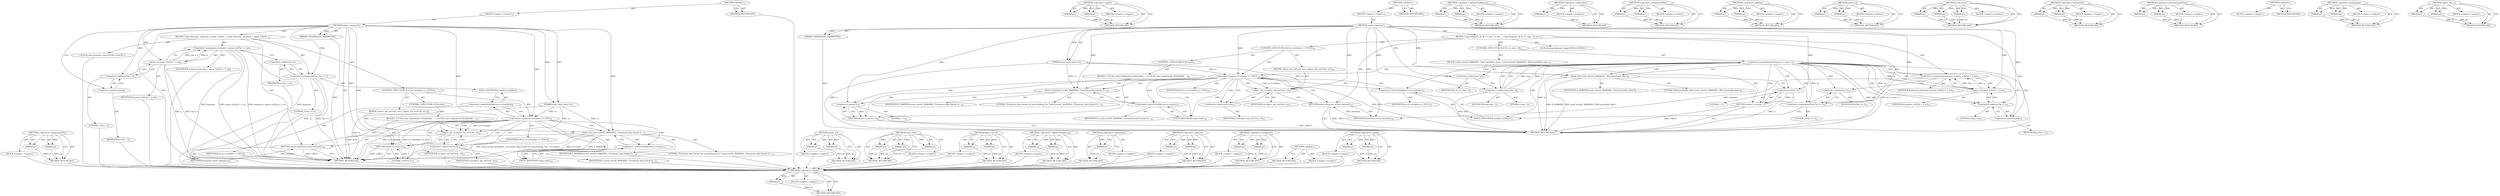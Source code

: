 digraph "object_init_ex" {
vulnerable_92 [label=<(METHOD,&lt;operator&gt;.assignmentPlus)>];
vulnerable_93 [label=<(PARAM,p1)>];
vulnerable_94 [label=<(PARAM,p2)>];
vulnerable_95 [label=<(BLOCK,&lt;empty&gt;,&lt;empty&gt;)>];
vulnerable_96 [label=<(METHOD_RETURN,ANY)>];
vulnerable_6 [label=<(METHOD,&lt;global&gt;)<SUB>1</SUB>>];
vulnerable_7 [label=<(BLOCK,&lt;empty&gt;,&lt;empty&gt;)<SUB>1</SUB>>];
vulnerable_8 [label=<(METHOD,object_common1)<SUB>1</SUB>>];
vulnerable_9 [label=<(PARAM,UNSERIALIZE_PARAMETER)<SUB>1</SUB>>];
vulnerable_10 [label=<(PARAM,zend_class_entry *ce)<SUB>1</SUB>>];
vulnerable_11 [label=<(BLOCK,{
 	long elements;
 
 	elements = parse_iv2((*p...,{
 	long elements;
 
 	elements = parse_iv2((*p...)<SUB>2</SUB>>];
vulnerable_12 [label="<(LOCAL,long elements: long)<SUB>3</SUB>>"];
vulnerable_13 [label=<(&lt;operator&gt;.assignment,elements = parse_iv2((*p) + 2, p))<SUB>5</SUB>>];
vulnerable_14 [label=<(IDENTIFIER,elements,elements = parse_iv2((*p) + 2, p))<SUB>5</SUB>>];
vulnerable_15 [label=<(parse_iv2,parse_iv2((*p) + 2, p))<SUB>5</SUB>>];
vulnerable_16 [label=<(&lt;operator&gt;.addition,(*p) + 2)<SUB>5</SUB>>];
vulnerable_17 [label=<(&lt;operator&gt;.indirection,*p)<SUB>5</SUB>>];
vulnerable_18 [label=<(IDENTIFIER,p,(*p) + 2)<SUB>5</SUB>>];
vulnerable_19 [label=<(LITERAL,2,(*p) + 2)<SUB>5</SUB>>];
vulnerable_20 [label=<(IDENTIFIER,p,parse_iv2((*p) + 2, p))<SUB>5</SUB>>];
vulnerable_21 [label=<(&lt;operator&gt;.assignmentPlus,(*p) += 2)<SUB>7</SUB>>];
vulnerable_22 [label=<(&lt;operator&gt;.indirection,*p)<SUB>7</SUB>>];
vulnerable_23 [label=<(IDENTIFIER,p,(*p) += 2)<SUB>7</SUB>>];
vulnerable_24 [label=<(LITERAL,2,(*p) += 2)<SUB>7</SUB>>];
vulnerable_25 [label=<(CONTROL_STRUCTURE,IF,if (ce-&gt;serialize == NULL))<SUB>9</SUB>>];
vulnerable_26 [label=<(&lt;operator&gt;.equals,ce-&gt;serialize == NULL)<SUB>9</SUB>>];
vulnerable_27 [label=<(&lt;operator&gt;.indirectFieldAccess,ce-&gt;serialize)<SUB>9</SUB>>];
vulnerable_28 [label=<(IDENTIFIER,ce,ce-&gt;serialize == NULL)<SUB>9</SUB>>];
vulnerable_29 [label=<(FIELD_IDENTIFIER,serialize,serialize)<SUB>9</SUB>>];
vulnerable_30 [label=<(IDENTIFIER,NULL,ce-&gt;serialize == NULL)<SUB>9</SUB>>];
vulnerable_31 [label=<(BLOCK,{
		object_init_ex(*rval, ce);
	},{
		object_init_ex(*rval, ce);
	})<SUB>9</SUB>>];
vulnerable_32 [label=<(object_init_ex,object_init_ex(*rval, ce))<SUB>10</SUB>>];
vulnerable_33 [label=<(&lt;operator&gt;.indirection,*rval)<SUB>10</SUB>>];
vulnerable_34 [label=<(IDENTIFIER,rval,object_init_ex(*rval, ce))<SUB>10</SUB>>];
vulnerable_35 [label=<(IDENTIFIER,ce,object_init_ex(*rval, ce))<SUB>10</SUB>>];
vulnerable_36 [label=<(CONTROL_STRUCTURE,ELSE,else)<SUB>11</SUB>>];
vulnerable_37 [label=<(BLOCK,{
 		/* If this class implements Serializable, ...,{
 		/* If this class implements Serializable, ...)<SUB>11</SUB>>];
vulnerable_38 [label=<(zend_error,zend_error(E_WARNING, &quot;Erroneous data format fo...)<SUB>14</SUB>>];
vulnerable_39 [label=<(IDENTIFIER,E_WARNING,zend_error(E_WARNING, &quot;Erroneous data format fo...)<SUB>14</SUB>>];
vulnerable_40 [label=<(LITERAL,&quot;Erroneous data format for unserializing '%s'&quot;,zend_error(E_WARNING, &quot;Erroneous data format fo...)<SUB>14</SUB>>];
vulnerable_41 [label=<(&lt;operator&gt;.indirectFieldAccess,ce-&gt;name)<SUB>14</SUB>>];
vulnerable_42 [label=<(IDENTIFIER,ce,zend_error(E_WARNING, &quot;Erroneous data format fo...)<SUB>14</SUB>>];
vulnerable_43 [label=<(FIELD_IDENTIFIER,name,name)<SUB>14</SUB>>];
vulnerable_44 [label=<(RETURN,return 0;,return 0;)<SUB>15</SUB>>];
vulnerable_45 [label=<(LITERAL,0,return 0;)<SUB>15</SUB>>];
vulnerable_46 [label=<(RETURN,return elements;,return elements;)<SUB>18</SUB>>];
vulnerable_47 [label=<(IDENTIFIER,elements,return elements;)<SUB>18</SUB>>];
vulnerable_48 [label=<(METHOD_RETURN,long)<SUB>1</SUB>>];
vulnerable_50 [label=<(METHOD_RETURN,ANY)<SUB>1</SUB>>];
vulnerable_78 [label=<(METHOD,parse_iv2)>];
vulnerable_79 [label=<(PARAM,p1)>];
vulnerable_80 [label=<(PARAM,p2)>];
vulnerable_81 [label=<(BLOCK,&lt;empty&gt;,&lt;empty&gt;)>];
vulnerable_82 [label=<(METHOD_RETURN,ANY)>];
vulnerable_112 [label=<(METHOD,zend_error)>];
vulnerable_113 [label=<(PARAM,p1)>];
vulnerable_114 [label=<(PARAM,p2)>];
vulnerable_115 [label=<(PARAM,p3)>];
vulnerable_116 [label=<(BLOCK,&lt;empty&gt;,&lt;empty&gt;)>];
vulnerable_117 [label=<(METHOD_RETURN,ANY)>];
vulnerable_107 [label=<(METHOD,object_init_ex)>];
vulnerable_108 [label=<(PARAM,p1)>];
vulnerable_109 [label=<(PARAM,p2)>];
vulnerable_110 [label=<(BLOCK,&lt;empty&gt;,&lt;empty&gt;)>];
vulnerable_111 [label=<(METHOD_RETURN,ANY)>];
vulnerable_102 [label=<(METHOD,&lt;operator&gt;.indirectFieldAccess)>];
vulnerable_103 [label=<(PARAM,p1)>];
vulnerable_104 [label=<(PARAM,p2)>];
vulnerable_105 [label=<(BLOCK,&lt;empty&gt;,&lt;empty&gt;)>];
vulnerable_106 [label=<(METHOD_RETURN,ANY)>];
vulnerable_88 [label=<(METHOD,&lt;operator&gt;.indirection)>];
vulnerable_89 [label=<(PARAM,p1)>];
vulnerable_90 [label=<(BLOCK,&lt;empty&gt;,&lt;empty&gt;)>];
vulnerable_91 [label=<(METHOD_RETURN,ANY)>];
vulnerable_83 [label=<(METHOD,&lt;operator&gt;.addition)>];
vulnerable_84 [label=<(PARAM,p1)>];
vulnerable_85 [label=<(PARAM,p2)>];
vulnerable_86 [label=<(BLOCK,&lt;empty&gt;,&lt;empty&gt;)>];
vulnerable_87 [label=<(METHOD_RETURN,ANY)>];
vulnerable_73 [label=<(METHOD,&lt;operator&gt;.assignment)>];
vulnerable_74 [label=<(PARAM,p1)>];
vulnerable_75 [label=<(PARAM,p2)>];
vulnerable_76 [label=<(BLOCK,&lt;empty&gt;,&lt;empty&gt;)>];
vulnerable_77 [label=<(METHOD_RETURN,ANY)>];
vulnerable_67 [label=<(METHOD,&lt;global&gt;)<SUB>1</SUB>>];
vulnerable_68 [label=<(BLOCK,&lt;empty&gt;,&lt;empty&gt;)>];
vulnerable_69 [label=<(METHOD_RETURN,ANY)>];
vulnerable_97 [label=<(METHOD,&lt;operator&gt;.equals)>];
vulnerable_98 [label=<(PARAM,p1)>];
vulnerable_99 [label=<(PARAM,p2)>];
vulnerable_100 [label=<(BLOCK,&lt;empty&gt;,&lt;empty&gt;)>];
vulnerable_101 [label=<(METHOD_RETURN,ANY)>];
fixed_110 [label=<(METHOD,&lt;operator&gt;.minus)>];
fixed_111 [label=<(PARAM,p1)>];
fixed_112 [label=<(BLOCK,&lt;empty&gt;,&lt;empty&gt;)>];
fixed_113 [label=<(METHOD_RETURN,ANY)>];
fixed_134 [label=<(METHOD,&lt;operator&gt;.equals)>];
fixed_135 [label=<(PARAM,p1)>];
fixed_136 [label=<(PARAM,p2)>];
fixed_137 [label=<(BLOCK,&lt;empty&gt;,&lt;empty&gt;)>];
fixed_138 [label=<(METHOD_RETURN,ANY)>];
fixed_6 [label=<(METHOD,&lt;global&gt;)<SUB>1</SUB>>];
fixed_7 [label=<(BLOCK,&lt;empty&gt;,&lt;empty&gt;)<SUB>1</SUB>>];
fixed_8 [label=<(METHOD,object_common1)<SUB>1</SUB>>];
fixed_9 [label=<(PARAM,UNSERIALIZE_PARAMETER)<SUB>1</SUB>>];
fixed_10 [label=<(PARAM,zend_class_entry *ce)<SUB>1</SUB>>];
fixed_11 [label=<(BLOCK,{
 	long elements;
 
	if( *p &gt;= max - 2) {
		ze...,{
 	long elements;
 
	if( *p &gt;= max - 2) {
		ze...)<SUB>2</SUB>>];
fixed_12 [label="<(LOCAL,long elements: long)<SUB>3</SUB>>"];
fixed_13 [label=<(CONTROL_STRUCTURE,IF,if (*p &gt;= max - 2))<SUB>5</SUB>>];
fixed_14 [label=<(&lt;operator&gt;.greaterEqualsThan,*p &gt;= max - 2)<SUB>5</SUB>>];
fixed_15 [label=<(&lt;operator&gt;.indirection,*p)<SUB>5</SUB>>];
fixed_16 [label=<(IDENTIFIER,p,*p &gt;= max - 2)<SUB>5</SUB>>];
fixed_17 [label=<(&lt;operator&gt;.subtraction,max - 2)<SUB>5</SUB>>];
fixed_18 [label=<(IDENTIFIER,max,max - 2)<SUB>5</SUB>>];
fixed_19 [label=<(LITERAL,2,max - 2)<SUB>5</SUB>>];
fixed_20 [label=<(BLOCK,{
		zend_error(E_WARNING, &quot;Bad unserialize data...,{
		zend_error(E_WARNING, &quot;Bad unserialize data...)<SUB>5</SUB>>];
fixed_21 [label=<(zend_error,zend_error(E_WARNING, &quot;Bad unserialize data&quot;))<SUB>6</SUB>>];
fixed_22 [label=<(IDENTIFIER,E_WARNING,zend_error(E_WARNING, &quot;Bad unserialize data&quot;))<SUB>6</SUB>>];
fixed_23 [label=<(LITERAL,&quot;Bad unserialize data&quot;,zend_error(E_WARNING, &quot;Bad unserialize data&quot;))<SUB>6</SUB>>];
fixed_24 [label=<(RETURN,return -1;,return -1;)<SUB>7</SUB>>];
fixed_25 [label=<(&lt;operator&gt;.minus,-1)<SUB>7</SUB>>];
fixed_26 [label=<(LITERAL,1,-1)<SUB>7</SUB>>];
fixed_27 [label=<(&lt;operator&gt;.assignment,elements = parse_iv2((*p) + 2, p))<SUB>10</SUB>>];
fixed_28 [label=<(IDENTIFIER,elements,elements = parse_iv2((*p) + 2, p))<SUB>10</SUB>>];
fixed_29 [label=<(parse_iv2,parse_iv2((*p) + 2, p))<SUB>10</SUB>>];
fixed_30 [label=<(&lt;operator&gt;.addition,(*p) + 2)<SUB>10</SUB>>];
fixed_31 [label=<(&lt;operator&gt;.indirection,*p)<SUB>10</SUB>>];
fixed_32 [label=<(IDENTIFIER,p,(*p) + 2)<SUB>10</SUB>>];
fixed_33 [label=<(LITERAL,2,(*p) + 2)<SUB>10</SUB>>];
fixed_34 [label=<(IDENTIFIER,p,parse_iv2((*p) + 2, p))<SUB>10</SUB>>];
fixed_35 [label=<(&lt;operator&gt;.assignmentPlus,(*p) += 2)<SUB>12</SUB>>];
fixed_36 [label=<(&lt;operator&gt;.indirection,*p)<SUB>12</SUB>>];
fixed_37 [label=<(IDENTIFIER,p,(*p) += 2)<SUB>12</SUB>>];
fixed_38 [label=<(LITERAL,2,(*p) += 2)<SUB>12</SUB>>];
fixed_39 [label=<(CONTROL_STRUCTURE,IF,if (ce-&gt;serialize == NULL))<SUB>14</SUB>>];
fixed_40 [label=<(&lt;operator&gt;.equals,ce-&gt;serialize == NULL)<SUB>14</SUB>>];
fixed_41 [label=<(&lt;operator&gt;.indirectFieldAccess,ce-&gt;serialize)<SUB>14</SUB>>];
fixed_42 [label=<(IDENTIFIER,ce,ce-&gt;serialize == NULL)<SUB>14</SUB>>];
fixed_43 [label=<(FIELD_IDENTIFIER,serialize,serialize)<SUB>14</SUB>>];
fixed_44 [label=<(IDENTIFIER,NULL,ce-&gt;serialize == NULL)<SUB>14</SUB>>];
fixed_45 [label=<(BLOCK,{
		object_init_ex(*rval, ce);
	},{
		object_init_ex(*rval, ce);
	})<SUB>14</SUB>>];
fixed_46 [label=<(object_init_ex,object_init_ex(*rval, ce))<SUB>15</SUB>>];
fixed_47 [label=<(&lt;operator&gt;.indirection,*rval)<SUB>15</SUB>>];
fixed_48 [label=<(IDENTIFIER,rval,object_init_ex(*rval, ce))<SUB>15</SUB>>];
fixed_49 [label=<(IDENTIFIER,ce,object_init_ex(*rval, ce))<SUB>15</SUB>>];
fixed_50 [label=<(CONTROL_STRUCTURE,ELSE,else)<SUB>16</SUB>>];
fixed_51 [label=<(BLOCK,{
 		/* If this class implements Serializable, ...,{
 		/* If this class implements Serializable, ...)<SUB>16</SUB>>];
fixed_52 [label=<(zend_error,zend_error(E_WARNING, &quot;Erroneous data format fo...)<SUB>19</SUB>>];
fixed_53 [label=<(IDENTIFIER,E_WARNING,zend_error(E_WARNING, &quot;Erroneous data format fo...)<SUB>19</SUB>>];
fixed_54 [label=<(LITERAL,&quot;Erroneous data format for unserializing '%s'&quot;,zend_error(E_WARNING, &quot;Erroneous data format fo...)<SUB>19</SUB>>];
fixed_55 [label=<(&lt;operator&gt;.indirectFieldAccess,ce-&gt;name)<SUB>19</SUB>>];
fixed_56 [label=<(IDENTIFIER,ce,zend_error(E_WARNING, &quot;Erroneous data format fo...)<SUB>19</SUB>>];
fixed_57 [label=<(FIELD_IDENTIFIER,name,name)<SUB>19</SUB>>];
fixed_58 [label=<(RETURN,return -1;,return -1;)<SUB>20</SUB>>];
fixed_59 [label=<(&lt;operator&gt;.minus,-1)<SUB>20</SUB>>];
fixed_60 [label=<(LITERAL,1,-1)<SUB>20</SUB>>];
fixed_61 [label=<(RETURN,return elements;,return elements;)<SUB>23</SUB>>];
fixed_62 [label=<(IDENTIFIER,elements,return elements;)<SUB>23</SUB>>];
fixed_63 [label=<(METHOD_RETURN,long)<SUB>1</SUB>>];
fixed_65 [label=<(METHOD_RETURN,ANY)<SUB>1</SUB>>];
fixed_139 [label=<(METHOD,&lt;operator&gt;.indirectFieldAccess)>];
fixed_140 [label=<(PARAM,p1)>];
fixed_141 [label=<(PARAM,p2)>];
fixed_142 [label=<(BLOCK,&lt;empty&gt;,&lt;empty&gt;)>];
fixed_143 [label=<(METHOD_RETURN,ANY)>];
fixed_95 [label=<(METHOD,&lt;operator&gt;.indirection)>];
fixed_96 [label=<(PARAM,p1)>];
fixed_97 [label=<(BLOCK,&lt;empty&gt;,&lt;empty&gt;)>];
fixed_98 [label=<(METHOD_RETURN,ANY)>];
fixed_129 [label=<(METHOD,&lt;operator&gt;.assignmentPlus)>];
fixed_130 [label=<(PARAM,p1)>];
fixed_131 [label=<(PARAM,p2)>];
fixed_132 [label=<(BLOCK,&lt;empty&gt;,&lt;empty&gt;)>];
fixed_133 [label=<(METHOD_RETURN,ANY)>];
fixed_124 [label=<(METHOD,&lt;operator&gt;.addition)>];
fixed_125 [label=<(PARAM,p1)>];
fixed_126 [label=<(PARAM,p2)>];
fixed_127 [label=<(BLOCK,&lt;empty&gt;,&lt;empty&gt;)>];
fixed_128 [label=<(METHOD_RETURN,ANY)>];
fixed_119 [label=<(METHOD,parse_iv2)>];
fixed_120 [label=<(PARAM,p1)>];
fixed_121 [label=<(PARAM,p2)>];
fixed_122 [label=<(BLOCK,&lt;empty&gt;,&lt;empty&gt;)>];
fixed_123 [label=<(METHOD_RETURN,ANY)>];
fixed_104 [label=<(METHOD,zend_error)>];
fixed_105 [label=<(PARAM,p1)>];
fixed_106 [label=<(PARAM,p2)>];
fixed_107 [label=<(PARAM,p3)>];
fixed_108 [label=<(BLOCK,&lt;empty&gt;,&lt;empty&gt;)>];
fixed_109 [label=<(METHOD_RETURN,ANY)>];
fixed_99 [label=<(METHOD,&lt;operator&gt;.subtraction)>];
fixed_100 [label=<(PARAM,p1)>];
fixed_101 [label=<(PARAM,p2)>];
fixed_102 [label=<(BLOCK,&lt;empty&gt;,&lt;empty&gt;)>];
fixed_103 [label=<(METHOD_RETURN,ANY)>];
fixed_90 [label=<(METHOD,&lt;operator&gt;.greaterEqualsThan)>];
fixed_91 [label=<(PARAM,p1)>];
fixed_92 [label=<(PARAM,p2)>];
fixed_93 [label=<(BLOCK,&lt;empty&gt;,&lt;empty&gt;)>];
fixed_94 [label=<(METHOD_RETURN,ANY)>];
fixed_84 [label=<(METHOD,&lt;global&gt;)<SUB>1</SUB>>];
fixed_85 [label=<(BLOCK,&lt;empty&gt;,&lt;empty&gt;)>];
fixed_86 [label=<(METHOD_RETURN,ANY)>];
fixed_114 [label=<(METHOD,&lt;operator&gt;.assignment)>];
fixed_115 [label=<(PARAM,p1)>];
fixed_116 [label=<(PARAM,p2)>];
fixed_117 [label=<(BLOCK,&lt;empty&gt;,&lt;empty&gt;)>];
fixed_118 [label=<(METHOD_RETURN,ANY)>];
fixed_144 [label=<(METHOD,object_init_ex)>];
fixed_145 [label=<(PARAM,p1)>];
fixed_146 [label=<(PARAM,p2)>];
fixed_147 [label=<(BLOCK,&lt;empty&gt;,&lt;empty&gt;)>];
fixed_148 [label=<(METHOD_RETURN,ANY)>];
vulnerable_92 -> vulnerable_93  [key=0, label="AST: "];
vulnerable_92 -> vulnerable_93  [key=1, label="DDG: "];
vulnerable_92 -> vulnerable_95  [key=0, label="AST: "];
vulnerable_92 -> vulnerable_94  [key=0, label="AST: "];
vulnerable_92 -> vulnerable_94  [key=1, label="DDG: "];
vulnerable_92 -> vulnerable_96  [key=0, label="AST: "];
vulnerable_92 -> vulnerable_96  [key=1, label="CFG: "];
vulnerable_93 -> vulnerable_96  [key=0, label="DDG: p1"];
vulnerable_94 -> vulnerable_96  [key=0, label="DDG: p2"];
vulnerable_95 -> fixed_110  [key=0];
vulnerable_96 -> fixed_110  [key=0];
vulnerable_6 -> vulnerable_7  [key=0, label="AST: "];
vulnerable_6 -> vulnerable_50  [key=0, label="AST: "];
vulnerable_6 -> vulnerable_50  [key=1, label="CFG: "];
vulnerable_7 -> vulnerable_8  [key=0, label="AST: "];
vulnerable_8 -> vulnerable_9  [key=0, label="AST: "];
vulnerable_8 -> vulnerable_9  [key=1, label="DDG: "];
vulnerable_8 -> vulnerable_10  [key=0, label="AST: "];
vulnerable_8 -> vulnerable_10  [key=1, label="DDG: "];
vulnerable_8 -> vulnerable_11  [key=0, label="AST: "];
vulnerable_8 -> vulnerable_48  [key=0, label="AST: "];
vulnerable_8 -> vulnerable_17  [key=0, label="CFG: "];
vulnerable_8 -> vulnerable_21  [key=0, label="DDG: "];
vulnerable_8 -> vulnerable_47  [key=0, label="DDG: "];
vulnerable_8 -> vulnerable_15  [key=0, label="DDG: "];
vulnerable_8 -> vulnerable_26  [key=0, label="DDG: "];
vulnerable_8 -> vulnerable_16  [key=0, label="DDG: "];
vulnerable_8 -> vulnerable_32  [key=0, label="DDG: "];
vulnerable_8 -> vulnerable_44  [key=0, label="DDG: "];
vulnerable_8 -> vulnerable_38  [key=0, label="DDG: "];
vulnerable_8 -> vulnerable_45  [key=0, label="DDG: "];
vulnerable_9 -> vulnerable_48  [key=0, label="DDG: "];
vulnerable_10 -> vulnerable_48  [key=0, label="DDG: ce"];
vulnerable_10 -> vulnerable_26  [key=0, label="DDG: ce"];
vulnerable_10 -> vulnerable_32  [key=0, label="DDG: ce"];
vulnerable_10 -> vulnerable_38  [key=0, label="DDG: ce"];
vulnerable_11 -> vulnerable_12  [key=0, label="AST: "];
vulnerable_11 -> vulnerable_13  [key=0, label="AST: "];
vulnerable_11 -> vulnerable_21  [key=0, label="AST: "];
vulnerable_11 -> vulnerable_25  [key=0, label="AST: "];
vulnerable_11 -> vulnerable_46  [key=0, label="AST: "];
vulnerable_12 -> fixed_110  [key=0];
vulnerable_13 -> vulnerable_14  [key=0, label="AST: "];
vulnerable_13 -> vulnerable_15  [key=0, label="AST: "];
vulnerable_13 -> vulnerable_22  [key=0, label="CFG: "];
vulnerable_13 -> vulnerable_48  [key=0, label="DDG: elements"];
vulnerable_13 -> vulnerable_48  [key=1, label="DDG: parse_iv2((*p) + 2, p)"];
vulnerable_13 -> vulnerable_48  [key=2, label="DDG: elements = parse_iv2((*p) + 2, p)"];
vulnerable_13 -> vulnerable_47  [key=0, label="DDG: elements"];
vulnerable_14 -> fixed_110  [key=0];
vulnerable_15 -> vulnerable_16  [key=0, label="AST: "];
vulnerable_15 -> vulnerable_20  [key=0, label="AST: "];
vulnerable_15 -> vulnerable_13  [key=0, label="CFG: "];
vulnerable_15 -> vulnerable_13  [key=1, label="DDG: (*p) + 2"];
vulnerable_15 -> vulnerable_13  [key=2, label="DDG: p"];
vulnerable_15 -> vulnerable_48  [key=0, label="DDG: (*p) + 2"];
vulnerable_15 -> vulnerable_48  [key=1, label="DDG: p"];
vulnerable_16 -> vulnerable_17  [key=0, label="AST: "];
vulnerable_16 -> vulnerable_19  [key=0, label="AST: "];
vulnerable_16 -> vulnerable_15  [key=0, label="CFG: "];
vulnerable_17 -> vulnerable_18  [key=0, label="AST: "];
vulnerable_17 -> vulnerable_16  [key=0, label="CFG: "];
vulnerable_18 -> fixed_110  [key=0];
vulnerable_19 -> fixed_110  [key=0];
vulnerable_20 -> fixed_110  [key=0];
vulnerable_21 -> vulnerable_22  [key=0, label="AST: "];
vulnerable_21 -> vulnerable_24  [key=0, label="AST: "];
vulnerable_21 -> vulnerable_29  [key=0, label="CFG: "];
vulnerable_21 -> vulnerable_48  [key=0, label="DDG: *p"];
vulnerable_21 -> vulnerable_48  [key=1, label="DDG: (*p) += 2"];
vulnerable_22 -> vulnerable_23  [key=0, label="AST: "];
vulnerable_22 -> vulnerable_21  [key=0, label="CFG: "];
vulnerable_23 -> fixed_110  [key=0];
vulnerable_24 -> fixed_110  [key=0];
vulnerable_25 -> vulnerable_26  [key=0, label="AST: "];
vulnerable_25 -> vulnerable_31  [key=0, label="AST: "];
vulnerable_25 -> vulnerable_36  [key=0, label="AST: "];
vulnerable_26 -> vulnerable_27  [key=0, label="AST: "];
vulnerable_26 -> vulnerable_30  [key=0, label="AST: "];
vulnerable_26 -> vulnerable_33  [key=0, label="CFG: "];
vulnerable_26 -> vulnerable_33  [key=1, label="CDG: "];
vulnerable_26 -> vulnerable_43  [key=0, label="CFG: "];
vulnerable_26 -> vulnerable_43  [key=1, label="CDG: "];
vulnerable_26 -> vulnerable_48  [key=0, label="DDG: ce-&gt;serialize"];
vulnerable_26 -> vulnerable_48  [key=1, label="DDG: ce-&gt;serialize == NULL"];
vulnerable_26 -> vulnerable_48  [key=2, label="DDG: NULL"];
vulnerable_26 -> vulnerable_32  [key=0, label="DDG: ce-&gt;serialize"];
vulnerable_26 -> vulnerable_32  [key=1, label="CDG: "];
vulnerable_26 -> vulnerable_44  [key=0, label="CDG: "];
vulnerable_26 -> vulnerable_46  [key=0, label="CDG: "];
vulnerable_26 -> vulnerable_38  [key=0, label="CDG: "];
vulnerable_26 -> vulnerable_41  [key=0, label="CDG: "];
vulnerable_27 -> vulnerable_28  [key=0, label="AST: "];
vulnerable_27 -> vulnerable_29  [key=0, label="AST: "];
vulnerable_27 -> vulnerable_26  [key=0, label="CFG: "];
vulnerable_28 -> fixed_110  [key=0];
vulnerable_29 -> vulnerable_27  [key=0, label="CFG: "];
vulnerable_30 -> fixed_110  [key=0];
vulnerable_31 -> vulnerable_32  [key=0, label="AST: "];
vulnerable_32 -> vulnerable_33  [key=0, label="AST: "];
vulnerable_32 -> vulnerable_35  [key=0, label="AST: "];
vulnerable_32 -> vulnerable_46  [key=0, label="CFG: "];
vulnerable_33 -> vulnerable_34  [key=0, label="AST: "];
vulnerable_33 -> vulnerable_32  [key=0, label="CFG: "];
vulnerable_34 -> fixed_110  [key=0];
vulnerable_35 -> fixed_110  [key=0];
vulnerable_36 -> vulnerable_37  [key=0, label="AST: "];
vulnerable_37 -> vulnerable_38  [key=0, label="AST: "];
vulnerable_37 -> vulnerable_44  [key=0, label="AST: "];
vulnerable_38 -> vulnerable_39  [key=0, label="AST: "];
vulnerable_38 -> vulnerable_40  [key=0, label="AST: "];
vulnerable_38 -> vulnerable_41  [key=0, label="AST: "];
vulnerable_38 -> vulnerable_44  [key=0, label="CFG: "];
vulnerable_38 -> vulnerable_48  [key=0, label="DDG: ce-&gt;name"];
vulnerable_38 -> vulnerable_48  [key=1, label="DDG: zend_error(E_WARNING, &quot;Erroneous data format for unserializing '%s'&quot;, ce-&gt;name)"];
vulnerable_38 -> vulnerable_48  [key=2, label="DDG: E_WARNING"];
vulnerable_39 -> fixed_110  [key=0];
vulnerable_40 -> fixed_110  [key=0];
vulnerable_41 -> vulnerable_42  [key=0, label="AST: "];
vulnerable_41 -> vulnerable_43  [key=0, label="AST: "];
vulnerable_41 -> vulnerable_38  [key=0, label="CFG: "];
vulnerable_42 -> fixed_110  [key=0];
vulnerable_43 -> vulnerable_41  [key=0, label="CFG: "];
vulnerable_44 -> vulnerable_45  [key=0, label="AST: "];
vulnerable_44 -> vulnerable_48  [key=0, label="CFG: "];
vulnerable_44 -> vulnerable_48  [key=1, label="DDG: &lt;RET&gt;"];
vulnerable_45 -> vulnerable_44  [key=0, label="DDG: 0"];
vulnerable_46 -> vulnerable_47  [key=0, label="AST: "];
vulnerable_46 -> vulnerable_48  [key=0, label="CFG: "];
vulnerable_46 -> vulnerable_48  [key=1, label="DDG: &lt;RET&gt;"];
vulnerable_47 -> vulnerable_46  [key=0, label="DDG: elements"];
vulnerable_48 -> fixed_110  [key=0];
vulnerable_50 -> fixed_110  [key=0];
vulnerable_78 -> vulnerable_79  [key=0, label="AST: "];
vulnerable_78 -> vulnerable_79  [key=1, label="DDG: "];
vulnerable_78 -> vulnerable_81  [key=0, label="AST: "];
vulnerable_78 -> vulnerable_80  [key=0, label="AST: "];
vulnerable_78 -> vulnerable_80  [key=1, label="DDG: "];
vulnerable_78 -> vulnerable_82  [key=0, label="AST: "];
vulnerable_78 -> vulnerable_82  [key=1, label="CFG: "];
vulnerable_79 -> vulnerable_82  [key=0, label="DDG: p1"];
vulnerable_80 -> vulnerable_82  [key=0, label="DDG: p2"];
vulnerable_81 -> fixed_110  [key=0];
vulnerable_82 -> fixed_110  [key=0];
vulnerable_112 -> vulnerable_113  [key=0, label="AST: "];
vulnerable_112 -> vulnerable_113  [key=1, label="DDG: "];
vulnerable_112 -> vulnerable_116  [key=0, label="AST: "];
vulnerable_112 -> vulnerable_114  [key=0, label="AST: "];
vulnerable_112 -> vulnerable_114  [key=1, label="DDG: "];
vulnerable_112 -> vulnerable_117  [key=0, label="AST: "];
vulnerable_112 -> vulnerable_117  [key=1, label="CFG: "];
vulnerable_112 -> vulnerable_115  [key=0, label="AST: "];
vulnerable_112 -> vulnerable_115  [key=1, label="DDG: "];
vulnerable_113 -> vulnerable_117  [key=0, label="DDG: p1"];
vulnerable_114 -> vulnerable_117  [key=0, label="DDG: p2"];
vulnerable_115 -> vulnerable_117  [key=0, label="DDG: p3"];
vulnerable_116 -> fixed_110  [key=0];
vulnerable_117 -> fixed_110  [key=0];
vulnerable_107 -> vulnerable_108  [key=0, label="AST: "];
vulnerable_107 -> vulnerable_108  [key=1, label="DDG: "];
vulnerable_107 -> vulnerable_110  [key=0, label="AST: "];
vulnerable_107 -> vulnerable_109  [key=0, label="AST: "];
vulnerable_107 -> vulnerable_109  [key=1, label="DDG: "];
vulnerable_107 -> vulnerable_111  [key=0, label="AST: "];
vulnerable_107 -> vulnerable_111  [key=1, label="CFG: "];
vulnerable_108 -> vulnerable_111  [key=0, label="DDG: p1"];
vulnerable_109 -> vulnerable_111  [key=0, label="DDG: p2"];
vulnerable_110 -> fixed_110  [key=0];
vulnerable_111 -> fixed_110  [key=0];
vulnerable_102 -> vulnerable_103  [key=0, label="AST: "];
vulnerable_102 -> vulnerable_103  [key=1, label="DDG: "];
vulnerable_102 -> vulnerable_105  [key=0, label="AST: "];
vulnerable_102 -> vulnerable_104  [key=0, label="AST: "];
vulnerable_102 -> vulnerable_104  [key=1, label="DDG: "];
vulnerable_102 -> vulnerable_106  [key=0, label="AST: "];
vulnerable_102 -> vulnerable_106  [key=1, label="CFG: "];
vulnerable_103 -> vulnerable_106  [key=0, label="DDG: p1"];
vulnerable_104 -> vulnerable_106  [key=0, label="DDG: p2"];
vulnerable_105 -> fixed_110  [key=0];
vulnerable_106 -> fixed_110  [key=0];
vulnerable_88 -> vulnerable_89  [key=0, label="AST: "];
vulnerable_88 -> vulnerable_89  [key=1, label="DDG: "];
vulnerable_88 -> vulnerable_90  [key=0, label="AST: "];
vulnerable_88 -> vulnerable_91  [key=0, label="AST: "];
vulnerable_88 -> vulnerable_91  [key=1, label="CFG: "];
vulnerable_89 -> vulnerable_91  [key=0, label="DDG: p1"];
vulnerable_90 -> fixed_110  [key=0];
vulnerable_91 -> fixed_110  [key=0];
vulnerable_83 -> vulnerable_84  [key=0, label="AST: "];
vulnerable_83 -> vulnerable_84  [key=1, label="DDG: "];
vulnerable_83 -> vulnerable_86  [key=0, label="AST: "];
vulnerable_83 -> vulnerable_85  [key=0, label="AST: "];
vulnerable_83 -> vulnerable_85  [key=1, label="DDG: "];
vulnerable_83 -> vulnerable_87  [key=0, label="AST: "];
vulnerable_83 -> vulnerable_87  [key=1, label="CFG: "];
vulnerable_84 -> vulnerable_87  [key=0, label="DDG: p1"];
vulnerable_85 -> vulnerable_87  [key=0, label="DDG: p2"];
vulnerable_86 -> fixed_110  [key=0];
vulnerable_87 -> fixed_110  [key=0];
vulnerable_73 -> vulnerable_74  [key=0, label="AST: "];
vulnerable_73 -> vulnerable_74  [key=1, label="DDG: "];
vulnerable_73 -> vulnerable_76  [key=0, label="AST: "];
vulnerable_73 -> vulnerable_75  [key=0, label="AST: "];
vulnerable_73 -> vulnerable_75  [key=1, label="DDG: "];
vulnerable_73 -> vulnerable_77  [key=0, label="AST: "];
vulnerable_73 -> vulnerable_77  [key=1, label="CFG: "];
vulnerable_74 -> vulnerable_77  [key=0, label="DDG: p1"];
vulnerable_75 -> vulnerable_77  [key=0, label="DDG: p2"];
vulnerable_76 -> fixed_110  [key=0];
vulnerable_77 -> fixed_110  [key=0];
vulnerable_67 -> vulnerable_68  [key=0, label="AST: "];
vulnerable_67 -> vulnerable_69  [key=0, label="AST: "];
vulnerable_67 -> vulnerable_69  [key=1, label="CFG: "];
vulnerable_68 -> fixed_110  [key=0];
vulnerable_69 -> fixed_110  [key=0];
vulnerable_97 -> vulnerable_98  [key=0, label="AST: "];
vulnerable_97 -> vulnerable_98  [key=1, label="DDG: "];
vulnerable_97 -> vulnerable_100  [key=0, label="AST: "];
vulnerable_97 -> vulnerable_99  [key=0, label="AST: "];
vulnerable_97 -> vulnerable_99  [key=1, label="DDG: "];
vulnerable_97 -> vulnerable_101  [key=0, label="AST: "];
vulnerable_97 -> vulnerable_101  [key=1, label="CFG: "];
vulnerable_98 -> vulnerable_101  [key=0, label="DDG: p1"];
vulnerable_99 -> vulnerable_101  [key=0, label="DDG: p2"];
vulnerable_100 -> fixed_110  [key=0];
vulnerable_101 -> fixed_110  [key=0];
fixed_110 -> fixed_111  [key=0, label="AST: "];
fixed_110 -> fixed_111  [key=1, label="DDG: "];
fixed_110 -> fixed_112  [key=0, label="AST: "];
fixed_110 -> fixed_113  [key=0, label="AST: "];
fixed_110 -> fixed_113  [key=1, label="CFG: "];
fixed_111 -> fixed_113  [key=0, label="DDG: p1"];
fixed_134 -> fixed_135  [key=0, label="AST: "];
fixed_134 -> fixed_135  [key=1, label="DDG: "];
fixed_134 -> fixed_137  [key=0, label="AST: "];
fixed_134 -> fixed_136  [key=0, label="AST: "];
fixed_134 -> fixed_136  [key=1, label="DDG: "];
fixed_134 -> fixed_138  [key=0, label="AST: "];
fixed_134 -> fixed_138  [key=1, label="CFG: "];
fixed_135 -> fixed_138  [key=0, label="DDG: p1"];
fixed_136 -> fixed_138  [key=0, label="DDG: p2"];
fixed_6 -> fixed_7  [key=0, label="AST: "];
fixed_6 -> fixed_65  [key=0, label="AST: "];
fixed_6 -> fixed_65  [key=1, label="CFG: "];
fixed_7 -> fixed_8  [key=0, label="AST: "];
fixed_8 -> fixed_9  [key=0, label="AST: "];
fixed_8 -> fixed_9  [key=1, label="DDG: "];
fixed_8 -> fixed_10  [key=0, label="AST: "];
fixed_8 -> fixed_10  [key=1, label="DDG: "];
fixed_8 -> fixed_11  [key=0, label="AST: "];
fixed_8 -> fixed_63  [key=0, label="AST: "];
fixed_8 -> fixed_15  [key=0, label="CFG: "];
fixed_8 -> fixed_35  [key=0, label="DDG: "];
fixed_8 -> fixed_62  [key=0, label="DDG: "];
fixed_8 -> fixed_29  [key=0, label="DDG: "];
fixed_8 -> fixed_40  [key=0, label="DDG: "];
fixed_8 -> fixed_17  [key=0, label="DDG: "];
fixed_8 -> fixed_21  [key=0, label="DDG: "];
fixed_8 -> fixed_30  [key=0, label="DDG: "];
fixed_8 -> fixed_46  [key=0, label="DDG: "];
fixed_8 -> fixed_25  [key=0, label="DDG: "];
fixed_8 -> fixed_52  [key=0, label="DDG: "];
fixed_8 -> fixed_59  [key=0, label="DDG: "];
fixed_9 -> fixed_63  [key=0, label="DDG: "];
fixed_10 -> fixed_63  [key=0, label="DDG: ce"];
fixed_10 -> fixed_40  [key=0, label="DDG: ce"];
fixed_10 -> fixed_46  [key=0, label="DDG: ce"];
fixed_10 -> fixed_52  [key=0, label="DDG: ce"];
fixed_11 -> fixed_12  [key=0, label="AST: "];
fixed_11 -> fixed_13  [key=0, label="AST: "];
fixed_11 -> fixed_27  [key=0, label="AST: "];
fixed_11 -> fixed_35  [key=0, label="AST: "];
fixed_11 -> fixed_39  [key=0, label="AST: "];
fixed_11 -> fixed_61  [key=0, label="AST: "];
fixed_13 -> fixed_14  [key=0, label="AST: "];
fixed_13 -> fixed_20  [key=0, label="AST: "];
fixed_14 -> fixed_15  [key=0, label="AST: "];
fixed_14 -> fixed_17  [key=0, label="AST: "];
fixed_14 -> fixed_21  [key=0, label="CFG: "];
fixed_14 -> fixed_21  [key=1, label="CDG: "];
fixed_14 -> fixed_31  [key=0, label="CFG: "];
fixed_14 -> fixed_31  [key=1, label="CDG: "];
fixed_14 -> fixed_63  [key=0, label="DDG: *p"];
fixed_14 -> fixed_63  [key=1, label="DDG: max - 2"];
fixed_14 -> fixed_63  [key=2, label="DDG: *p &gt;= max - 2"];
fixed_14 -> fixed_35  [key=0, label="DDG: *p"];
fixed_14 -> fixed_35  [key=1, label="CDG: "];
fixed_14 -> fixed_29  [key=0, label="DDG: *p"];
fixed_14 -> fixed_29  [key=1, label="CDG: "];
fixed_14 -> fixed_30  [key=0, label="DDG: *p"];
fixed_14 -> fixed_30  [key=1, label="CDG: "];
fixed_14 -> fixed_24  [key=0, label="CDG: "];
fixed_14 -> fixed_36  [key=0, label="CDG: "];
fixed_14 -> fixed_25  [key=0, label="CDG: "];
fixed_14 -> fixed_41  [key=0, label="CDG: "];
fixed_14 -> fixed_27  [key=0, label="CDG: "];
fixed_14 -> fixed_40  [key=0, label="CDG: "];
fixed_14 -> fixed_43  [key=0, label="CDG: "];
fixed_15 -> fixed_16  [key=0, label="AST: "];
fixed_15 -> fixed_17  [key=0, label="CFG: "];
fixed_17 -> fixed_18  [key=0, label="AST: "];
fixed_17 -> fixed_19  [key=0, label="AST: "];
fixed_17 -> fixed_14  [key=0, label="CFG: "];
fixed_17 -> fixed_14  [key=1, label="DDG: max"];
fixed_17 -> fixed_14  [key=2, label="DDG: 2"];
fixed_17 -> fixed_63  [key=0, label="DDG: max"];
fixed_20 -> fixed_21  [key=0, label="AST: "];
fixed_20 -> fixed_24  [key=0, label="AST: "];
fixed_21 -> fixed_22  [key=0, label="AST: "];
fixed_21 -> fixed_23  [key=0, label="AST: "];
fixed_21 -> fixed_25  [key=0, label="CFG: "];
fixed_21 -> fixed_63  [key=0, label="DDG: E_WARNING"];
fixed_21 -> fixed_63  [key=1, label="DDG: zend_error(E_WARNING, &quot;Bad unserialize data&quot;)"];
fixed_24 -> fixed_25  [key=0, label="AST: "];
fixed_24 -> fixed_63  [key=0, label="CFG: "];
fixed_24 -> fixed_63  [key=1, label="DDG: &lt;RET&gt;"];
fixed_25 -> fixed_26  [key=0, label="AST: "];
fixed_25 -> fixed_24  [key=0, label="CFG: "];
fixed_25 -> fixed_24  [key=1, label="DDG: -1"];
fixed_25 -> fixed_63  [key=0, label="DDG: -1"];
fixed_27 -> fixed_28  [key=0, label="AST: "];
fixed_27 -> fixed_29  [key=0, label="AST: "];
fixed_27 -> fixed_36  [key=0, label="CFG: "];
fixed_27 -> fixed_62  [key=0, label="DDG: elements"];
fixed_29 -> fixed_30  [key=0, label="AST: "];
fixed_29 -> fixed_34  [key=0, label="AST: "];
fixed_29 -> fixed_27  [key=0, label="CFG: "];
fixed_29 -> fixed_27  [key=1, label="DDG: (*p) + 2"];
fixed_29 -> fixed_27  [key=2, label="DDG: p"];
fixed_30 -> fixed_31  [key=0, label="AST: "];
fixed_30 -> fixed_33  [key=0, label="AST: "];
fixed_30 -> fixed_29  [key=0, label="CFG: "];
fixed_31 -> fixed_32  [key=0, label="AST: "];
fixed_31 -> fixed_30  [key=0, label="CFG: "];
fixed_35 -> fixed_36  [key=0, label="AST: "];
fixed_35 -> fixed_38  [key=0, label="AST: "];
fixed_35 -> fixed_43  [key=0, label="CFG: "];
fixed_36 -> fixed_37  [key=0, label="AST: "];
fixed_36 -> fixed_35  [key=0, label="CFG: "];
fixed_39 -> fixed_40  [key=0, label="AST: "];
fixed_39 -> fixed_45  [key=0, label="AST: "];
fixed_39 -> fixed_50  [key=0, label="AST: "];
fixed_40 -> fixed_41  [key=0, label="AST: "];
fixed_40 -> fixed_44  [key=0, label="AST: "];
fixed_40 -> fixed_47  [key=0, label="CFG: "];
fixed_40 -> fixed_47  [key=1, label="CDG: "];
fixed_40 -> fixed_57  [key=0, label="CFG: "];
fixed_40 -> fixed_57  [key=1, label="CDG: "];
fixed_40 -> fixed_63  [key=0, label="DDG: NULL"];
fixed_40 -> fixed_46  [key=0, label="DDG: ce-&gt;serialize"];
fixed_40 -> fixed_46  [key=1, label="CDG: "];
fixed_40 -> fixed_58  [key=0, label="CDG: "];
fixed_40 -> fixed_61  [key=0, label="CDG: "];
fixed_40 -> fixed_52  [key=0, label="CDG: "];
fixed_40 -> fixed_59  [key=0, label="CDG: "];
fixed_40 -> fixed_55  [key=0, label="CDG: "];
fixed_41 -> fixed_42  [key=0, label="AST: "];
fixed_41 -> fixed_43  [key=0, label="AST: "];
fixed_41 -> fixed_40  [key=0, label="CFG: "];
fixed_43 -> fixed_41  [key=0, label="CFG: "];
fixed_45 -> fixed_46  [key=0, label="AST: "];
fixed_46 -> fixed_47  [key=0, label="AST: "];
fixed_46 -> fixed_49  [key=0, label="AST: "];
fixed_46 -> fixed_61  [key=0, label="CFG: "];
fixed_47 -> fixed_48  [key=0, label="AST: "];
fixed_47 -> fixed_46  [key=0, label="CFG: "];
fixed_50 -> fixed_51  [key=0, label="AST: "];
fixed_51 -> fixed_52  [key=0, label="AST: "];
fixed_51 -> fixed_58  [key=0, label="AST: "];
fixed_52 -> fixed_53  [key=0, label="AST: "];
fixed_52 -> fixed_54  [key=0, label="AST: "];
fixed_52 -> fixed_55  [key=0, label="AST: "];
fixed_52 -> fixed_59  [key=0, label="CFG: "];
fixed_55 -> fixed_56  [key=0, label="AST: "];
fixed_55 -> fixed_57  [key=0, label="AST: "];
fixed_55 -> fixed_52  [key=0, label="CFG: "];
fixed_57 -> fixed_55  [key=0, label="CFG: "];
fixed_58 -> fixed_59  [key=0, label="AST: "];
fixed_58 -> fixed_63  [key=0, label="CFG: "];
fixed_58 -> fixed_63  [key=1, label="DDG: &lt;RET&gt;"];
fixed_59 -> fixed_60  [key=0, label="AST: "];
fixed_59 -> fixed_58  [key=0, label="CFG: "];
fixed_59 -> fixed_58  [key=1, label="DDG: -1"];
fixed_61 -> fixed_62  [key=0, label="AST: "];
fixed_61 -> fixed_63  [key=0, label="CFG: "];
fixed_61 -> fixed_63  [key=1, label="DDG: &lt;RET&gt;"];
fixed_62 -> fixed_61  [key=0, label="DDG: elements"];
fixed_139 -> fixed_140  [key=0, label="AST: "];
fixed_139 -> fixed_140  [key=1, label="DDG: "];
fixed_139 -> fixed_142  [key=0, label="AST: "];
fixed_139 -> fixed_141  [key=0, label="AST: "];
fixed_139 -> fixed_141  [key=1, label="DDG: "];
fixed_139 -> fixed_143  [key=0, label="AST: "];
fixed_139 -> fixed_143  [key=1, label="CFG: "];
fixed_140 -> fixed_143  [key=0, label="DDG: p1"];
fixed_141 -> fixed_143  [key=0, label="DDG: p2"];
fixed_95 -> fixed_96  [key=0, label="AST: "];
fixed_95 -> fixed_96  [key=1, label="DDG: "];
fixed_95 -> fixed_97  [key=0, label="AST: "];
fixed_95 -> fixed_98  [key=0, label="AST: "];
fixed_95 -> fixed_98  [key=1, label="CFG: "];
fixed_96 -> fixed_98  [key=0, label="DDG: p1"];
fixed_129 -> fixed_130  [key=0, label="AST: "];
fixed_129 -> fixed_130  [key=1, label="DDG: "];
fixed_129 -> fixed_132  [key=0, label="AST: "];
fixed_129 -> fixed_131  [key=0, label="AST: "];
fixed_129 -> fixed_131  [key=1, label="DDG: "];
fixed_129 -> fixed_133  [key=0, label="AST: "];
fixed_129 -> fixed_133  [key=1, label="CFG: "];
fixed_130 -> fixed_133  [key=0, label="DDG: p1"];
fixed_131 -> fixed_133  [key=0, label="DDG: p2"];
fixed_124 -> fixed_125  [key=0, label="AST: "];
fixed_124 -> fixed_125  [key=1, label="DDG: "];
fixed_124 -> fixed_127  [key=0, label="AST: "];
fixed_124 -> fixed_126  [key=0, label="AST: "];
fixed_124 -> fixed_126  [key=1, label="DDG: "];
fixed_124 -> fixed_128  [key=0, label="AST: "];
fixed_124 -> fixed_128  [key=1, label="CFG: "];
fixed_125 -> fixed_128  [key=0, label="DDG: p1"];
fixed_126 -> fixed_128  [key=0, label="DDG: p2"];
fixed_119 -> fixed_120  [key=0, label="AST: "];
fixed_119 -> fixed_120  [key=1, label="DDG: "];
fixed_119 -> fixed_122  [key=0, label="AST: "];
fixed_119 -> fixed_121  [key=0, label="AST: "];
fixed_119 -> fixed_121  [key=1, label="DDG: "];
fixed_119 -> fixed_123  [key=0, label="AST: "];
fixed_119 -> fixed_123  [key=1, label="CFG: "];
fixed_120 -> fixed_123  [key=0, label="DDG: p1"];
fixed_121 -> fixed_123  [key=0, label="DDG: p2"];
fixed_104 -> fixed_105  [key=0, label="AST: "];
fixed_104 -> fixed_105  [key=1, label="DDG: "];
fixed_104 -> fixed_108  [key=0, label="AST: "];
fixed_104 -> fixed_106  [key=0, label="AST: "];
fixed_104 -> fixed_106  [key=1, label="DDG: "];
fixed_104 -> fixed_109  [key=0, label="AST: "];
fixed_104 -> fixed_109  [key=1, label="CFG: "];
fixed_104 -> fixed_107  [key=0, label="AST: "];
fixed_104 -> fixed_107  [key=1, label="DDG: "];
fixed_105 -> fixed_109  [key=0, label="DDG: p1"];
fixed_106 -> fixed_109  [key=0, label="DDG: p2"];
fixed_107 -> fixed_109  [key=0, label="DDG: p3"];
fixed_99 -> fixed_100  [key=0, label="AST: "];
fixed_99 -> fixed_100  [key=1, label="DDG: "];
fixed_99 -> fixed_102  [key=0, label="AST: "];
fixed_99 -> fixed_101  [key=0, label="AST: "];
fixed_99 -> fixed_101  [key=1, label="DDG: "];
fixed_99 -> fixed_103  [key=0, label="AST: "];
fixed_99 -> fixed_103  [key=1, label="CFG: "];
fixed_100 -> fixed_103  [key=0, label="DDG: p1"];
fixed_101 -> fixed_103  [key=0, label="DDG: p2"];
fixed_90 -> fixed_91  [key=0, label="AST: "];
fixed_90 -> fixed_91  [key=1, label="DDG: "];
fixed_90 -> fixed_93  [key=0, label="AST: "];
fixed_90 -> fixed_92  [key=0, label="AST: "];
fixed_90 -> fixed_92  [key=1, label="DDG: "];
fixed_90 -> fixed_94  [key=0, label="AST: "];
fixed_90 -> fixed_94  [key=1, label="CFG: "];
fixed_91 -> fixed_94  [key=0, label="DDG: p1"];
fixed_92 -> fixed_94  [key=0, label="DDG: p2"];
fixed_84 -> fixed_85  [key=0, label="AST: "];
fixed_84 -> fixed_86  [key=0, label="AST: "];
fixed_84 -> fixed_86  [key=1, label="CFG: "];
fixed_114 -> fixed_115  [key=0, label="AST: "];
fixed_114 -> fixed_115  [key=1, label="DDG: "];
fixed_114 -> fixed_117  [key=0, label="AST: "];
fixed_114 -> fixed_116  [key=0, label="AST: "];
fixed_114 -> fixed_116  [key=1, label="DDG: "];
fixed_114 -> fixed_118  [key=0, label="AST: "];
fixed_114 -> fixed_118  [key=1, label="CFG: "];
fixed_115 -> fixed_118  [key=0, label="DDG: p1"];
fixed_116 -> fixed_118  [key=0, label="DDG: p2"];
fixed_144 -> fixed_145  [key=0, label="AST: "];
fixed_144 -> fixed_145  [key=1, label="DDG: "];
fixed_144 -> fixed_147  [key=0, label="AST: "];
fixed_144 -> fixed_146  [key=0, label="AST: "];
fixed_144 -> fixed_146  [key=1, label="DDG: "];
fixed_144 -> fixed_148  [key=0, label="AST: "];
fixed_144 -> fixed_148  [key=1, label="CFG: "];
fixed_145 -> fixed_148  [key=0, label="DDG: p1"];
fixed_146 -> fixed_148  [key=0, label="DDG: p2"];
}
